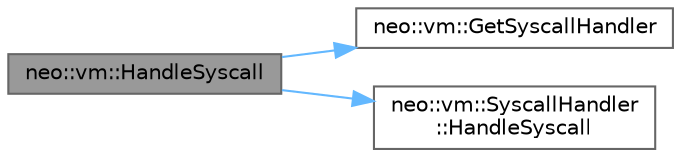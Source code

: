digraph "neo::vm::HandleSyscall"
{
 // LATEX_PDF_SIZE
  bgcolor="transparent";
  edge [fontname=Helvetica,fontsize=10,labelfontname=Helvetica,labelfontsize=10];
  node [fontname=Helvetica,fontsize=10,shape=box,height=0.2,width=0.4];
  rankdir="LR";
  Node1 [id="Node000001",label="neo::vm::HandleSyscall",height=0.2,width=0.4,color="gray40", fillcolor="grey60", style="filled", fontcolor="black",tooltip="Handle a system call."];
  Node1 -> Node2 [id="edge1_Node000001_Node000002",color="steelblue1",style="solid",tooltip=" "];
  Node2 [id="Node000002",label="neo::vm::GetSyscallHandler",height=0.2,width=0.4,color="grey40", fillcolor="white", style="filled",URL="$namespaceneo_1_1vm.html#a77d32f500cf2ac4560cad876265d49c5",tooltip=" "];
  Node1 -> Node3 [id="edge2_Node000001_Node000003",color="steelblue1",style="solid",tooltip=" "];
  Node3 [id="Node000003",label="neo::vm::SyscallHandler\l::HandleSyscall",height=0.2,width=0.4,color="grey40", fillcolor="white", style="filled",URL="$classneo_1_1vm_1_1_syscall_handler.html#a9ce48cc68af8ac0cf61e739916545f69",tooltip=" "];
}
